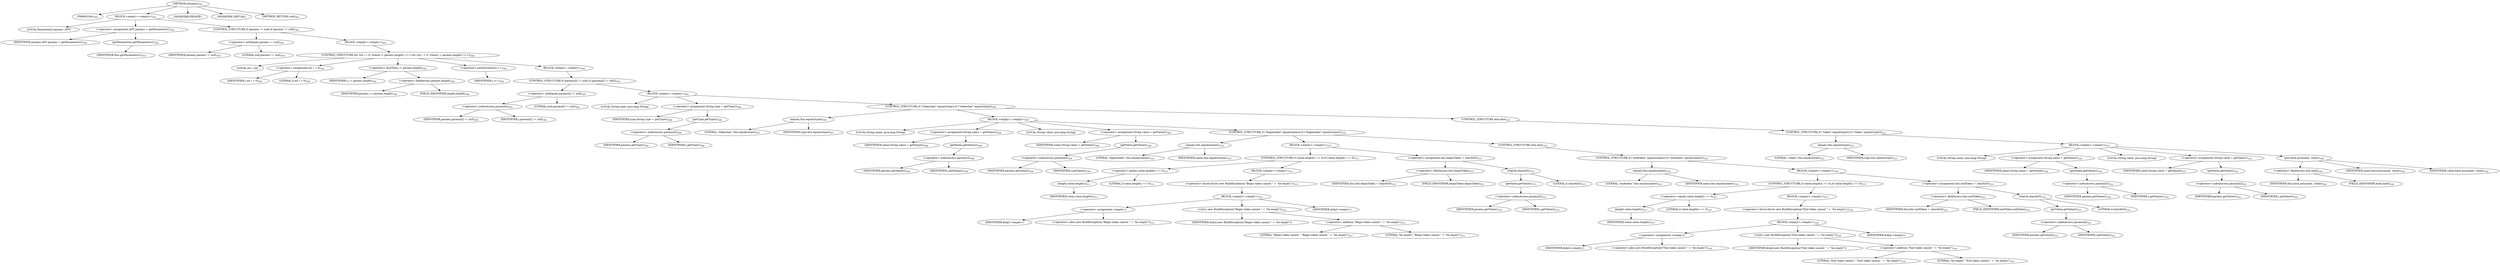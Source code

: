 digraph "initialize" {  
"572" [label = <(METHOD,initialize)<SUB>301</SUB>> ]
"29" [label = <(PARAM,this)<SUB>301</SUB>> ]
"573" [label = <(BLOCK,&lt;empty&gt;,&lt;empty&gt;)<SUB>301</SUB>> ]
"574" [label = <(LOCAL,Parameter[] params: ANY)> ]
"575" [label = <(&lt;operator&gt;.assignment,ANY params = getParameters())<SUB>302</SUB>> ]
"576" [label = <(IDENTIFIER,params,ANY params = getParameters())<SUB>302</SUB>> ]
"577" [label = <(getParameters,getParameters())<SUB>302</SUB>> ]
"28" [label = <(IDENTIFIER,this,getParameters())<SUB>302</SUB>> ]
"578" [label = <(CONTROL_STRUCTURE,if (params != null),if (params != null))<SUB>303</SUB>> ]
"579" [label = <(&lt;operator&gt;.notEquals,params != null)<SUB>303</SUB>> ]
"580" [label = <(IDENTIFIER,params,params != null)<SUB>303</SUB>> ]
"581" [label = <(LITERAL,null,params != null)<SUB>303</SUB>> ]
"582" [label = <(BLOCK,&lt;empty&gt;,&lt;empty&gt;)<SUB>303</SUB>> ]
"583" [label = <(CONTROL_STRUCTURE,for (int i = 0; Some(i &lt; params.length); i++),for (int i = 0; Some(i &lt; params.length); i++))<SUB>304</SUB>> ]
"584" [label = <(LOCAL,int i: int)> ]
"585" [label = <(&lt;operator&gt;.assignment,int i = 0)<SUB>304</SUB>> ]
"586" [label = <(IDENTIFIER,i,int i = 0)<SUB>304</SUB>> ]
"587" [label = <(LITERAL,0,int i = 0)<SUB>304</SUB>> ]
"588" [label = <(&lt;operator&gt;.lessThan,i &lt; params.length)<SUB>304</SUB>> ]
"589" [label = <(IDENTIFIER,i,i &lt; params.length)<SUB>304</SUB>> ]
"590" [label = <(&lt;operator&gt;.fieldAccess,params.length)<SUB>304</SUB>> ]
"591" [label = <(IDENTIFIER,params,i &lt; params.length)<SUB>304</SUB>> ]
"592" [label = <(FIELD_IDENTIFIER,length,length)<SUB>304</SUB>> ]
"593" [label = <(&lt;operator&gt;.postIncrement,i++)<SUB>304</SUB>> ]
"594" [label = <(IDENTIFIER,i,i++)<SUB>304</SUB>> ]
"595" [label = <(BLOCK,&lt;empty&gt;,&lt;empty&gt;)<SUB>304</SUB>> ]
"596" [label = <(CONTROL_STRUCTURE,if (params[i] != null),if (params[i] != null))<SUB>305</SUB>> ]
"597" [label = <(&lt;operator&gt;.notEquals,params[i] != null)<SUB>305</SUB>> ]
"598" [label = <(&lt;operator&gt;.indexAccess,params[i])<SUB>305</SUB>> ]
"599" [label = <(IDENTIFIER,params,params[i] != null)<SUB>305</SUB>> ]
"600" [label = <(IDENTIFIER,i,params[i] != null)<SUB>305</SUB>> ]
"601" [label = <(LITERAL,null,params[i] != null)<SUB>305</SUB>> ]
"602" [label = <(BLOCK,&lt;empty&gt;,&lt;empty&gt;)<SUB>305</SUB>> ]
"603" [label = <(LOCAL,String type: java.lang.String)> ]
"604" [label = <(&lt;operator&gt;.assignment,String type = getType())<SUB>306</SUB>> ]
"605" [label = <(IDENTIFIER,type,String type = getType())<SUB>306</SUB>> ]
"606" [label = <(getType,getType())<SUB>306</SUB>> ]
"607" [label = <(&lt;operator&gt;.indexAccess,params[i])<SUB>306</SUB>> ]
"608" [label = <(IDENTIFIER,params,getType())<SUB>306</SUB>> ]
"609" [label = <(IDENTIFIER,i,getType())<SUB>306</SUB>> ]
"610" [label = <(CONTROL_STRUCTURE,if (&quot;tokenchar&quot;.equals(type)),if (&quot;tokenchar&quot;.equals(type)))<SUB>307</SUB>> ]
"611" [label = <(equals,this.equals(type))<SUB>307</SUB>> ]
"612" [label = <(LITERAL,&quot;tokenchar&quot;,this.equals(type))<SUB>307</SUB>> ]
"613" [label = <(IDENTIFIER,type,this.equals(type))<SUB>307</SUB>> ]
"614" [label = <(BLOCK,&lt;empty&gt;,&lt;empty&gt;)<SUB>307</SUB>> ]
"615" [label = <(LOCAL,String name: java.lang.String)> ]
"616" [label = <(&lt;operator&gt;.assignment,String name = getName())<SUB>308</SUB>> ]
"617" [label = <(IDENTIFIER,name,String name = getName())<SUB>308</SUB>> ]
"618" [label = <(getName,getName())<SUB>308</SUB>> ]
"619" [label = <(&lt;operator&gt;.indexAccess,params[i])<SUB>308</SUB>> ]
"620" [label = <(IDENTIFIER,params,getName())<SUB>308</SUB>> ]
"621" [label = <(IDENTIFIER,i,getName())<SUB>308</SUB>> ]
"622" [label = <(LOCAL,String value: java.lang.String)> ]
"623" [label = <(&lt;operator&gt;.assignment,String value = getValue())<SUB>309</SUB>> ]
"624" [label = <(IDENTIFIER,value,String value = getValue())<SUB>309</SUB>> ]
"625" [label = <(getValue,getValue())<SUB>309</SUB>> ]
"626" [label = <(&lt;operator&gt;.indexAccess,params[i])<SUB>309</SUB>> ]
"627" [label = <(IDENTIFIER,params,getValue())<SUB>309</SUB>> ]
"628" [label = <(IDENTIFIER,i,getValue())<SUB>309</SUB>> ]
"629" [label = <(CONTROL_STRUCTURE,if (&quot;begintoken&quot;.equals(name)),if (&quot;begintoken&quot;.equals(name)))<SUB>310</SUB>> ]
"630" [label = <(equals,this.equals(name))<SUB>310</SUB>> ]
"631" [label = <(LITERAL,&quot;begintoken&quot;,this.equals(name))<SUB>310</SUB>> ]
"632" [label = <(IDENTIFIER,name,this.equals(name))<SUB>310</SUB>> ]
"633" [label = <(BLOCK,&lt;empty&gt;,&lt;empty&gt;)<SUB>310</SUB>> ]
"634" [label = <(CONTROL_STRUCTURE,if (value.length() == 0),if (value.length() == 0))<SUB>311</SUB>> ]
"635" [label = <(&lt;operator&gt;.equals,value.length() == 0)<SUB>311</SUB>> ]
"636" [label = <(length,value.length())<SUB>311</SUB>> ]
"637" [label = <(IDENTIFIER,value,value.length())<SUB>311</SUB>> ]
"638" [label = <(LITERAL,0,value.length() == 0)<SUB>311</SUB>> ]
"639" [label = <(BLOCK,&lt;empty&gt;,&lt;empty&gt;)<SUB>311</SUB>> ]
"640" [label = <(&lt;operator&gt;.throw,throw new BuildException(&quot;Begin token cannot &quot; + &quot;be empty&quot;);)<SUB>312</SUB>> ]
"641" [label = <(BLOCK,&lt;empty&gt;,&lt;empty&gt;)<SUB>312</SUB>> ]
"642" [label = <(&lt;operator&gt;.assignment,&lt;empty&gt;)> ]
"643" [label = <(IDENTIFIER,$obj3,&lt;empty&gt;)> ]
"644" [label = <(&lt;operator&gt;.alloc,new BuildException(&quot;Begin token cannot &quot; + &quot;be empty&quot;))<SUB>312</SUB>> ]
"645" [label = <(&lt;init&gt;,new BuildException(&quot;Begin token cannot &quot; + &quot;be empty&quot;))<SUB>312</SUB>> ]
"646" [label = <(IDENTIFIER,$obj3,new BuildException(&quot;Begin token cannot &quot; + &quot;be empty&quot;))> ]
"647" [label = <(&lt;operator&gt;.addition,&quot;Begin token cannot &quot; + &quot;be empty&quot;)<SUB>312</SUB>> ]
"648" [label = <(LITERAL,&quot;Begin token cannot &quot;,&quot;Begin token cannot &quot; + &quot;be empty&quot;)<SUB>312</SUB>> ]
"649" [label = <(LITERAL,&quot;be empty&quot;,&quot;Begin token cannot &quot; + &quot;be empty&quot;)<SUB>313</SUB>> ]
"650" [label = <(IDENTIFIER,$obj3,&lt;empty&gt;)> ]
"651" [label = <(&lt;operator&gt;.assignment,this.beginToken = charAt(0))<SUB>315</SUB>> ]
"652" [label = <(&lt;operator&gt;.fieldAccess,this.beginToken)<SUB>315</SUB>> ]
"653" [label = <(IDENTIFIER,this,this.beginToken = charAt(0))<SUB>315</SUB>> ]
"654" [label = <(FIELD_IDENTIFIER,beginToken,beginToken)<SUB>315</SUB>> ]
"655" [label = <(charAt,charAt(0))<SUB>315</SUB>> ]
"656" [label = <(getValue,getValue())<SUB>315</SUB>> ]
"657" [label = <(&lt;operator&gt;.indexAccess,params[i])<SUB>315</SUB>> ]
"658" [label = <(IDENTIFIER,params,getValue())<SUB>315</SUB>> ]
"659" [label = <(IDENTIFIER,i,getValue())<SUB>315</SUB>> ]
"660" [label = <(LITERAL,0,charAt(0))<SUB>315</SUB>> ]
"661" [label = <(CONTROL_STRUCTURE,else,else)<SUB>316</SUB>> ]
"662" [label = <(CONTROL_STRUCTURE,if (&quot;endtoken&quot;.equals(name)),if (&quot;endtoken&quot;.equals(name)))<SUB>316</SUB>> ]
"663" [label = <(equals,this.equals(name))<SUB>316</SUB>> ]
"664" [label = <(LITERAL,&quot;endtoken&quot;,this.equals(name))<SUB>316</SUB>> ]
"665" [label = <(IDENTIFIER,name,this.equals(name))<SUB>316</SUB>> ]
"666" [label = <(BLOCK,&lt;empty&gt;,&lt;empty&gt;)<SUB>316</SUB>> ]
"667" [label = <(CONTROL_STRUCTURE,if (value.length() == 0),if (value.length() == 0))<SUB>317</SUB>> ]
"668" [label = <(&lt;operator&gt;.equals,value.length() == 0)<SUB>317</SUB>> ]
"669" [label = <(length,value.length())<SUB>317</SUB>> ]
"670" [label = <(IDENTIFIER,value,value.length())<SUB>317</SUB>> ]
"671" [label = <(LITERAL,0,value.length() == 0)<SUB>317</SUB>> ]
"672" [label = <(BLOCK,&lt;empty&gt;,&lt;empty&gt;)<SUB>317</SUB>> ]
"673" [label = <(&lt;operator&gt;.throw,throw new BuildException(&quot;End token cannot &quot; + &quot;be empty&quot;);)<SUB>318</SUB>> ]
"674" [label = <(BLOCK,&lt;empty&gt;,&lt;empty&gt;)<SUB>318</SUB>> ]
"675" [label = <(&lt;operator&gt;.assignment,&lt;empty&gt;)> ]
"676" [label = <(IDENTIFIER,$obj4,&lt;empty&gt;)> ]
"677" [label = <(&lt;operator&gt;.alloc,new BuildException(&quot;End token cannot &quot; + &quot;be empty&quot;))<SUB>318</SUB>> ]
"678" [label = <(&lt;init&gt;,new BuildException(&quot;End token cannot &quot; + &quot;be empty&quot;))<SUB>318</SUB>> ]
"679" [label = <(IDENTIFIER,$obj4,new BuildException(&quot;End token cannot &quot; + &quot;be empty&quot;))> ]
"680" [label = <(&lt;operator&gt;.addition,&quot;End token cannot &quot; + &quot;be empty&quot;)<SUB>318</SUB>> ]
"681" [label = <(LITERAL,&quot;End token cannot &quot;,&quot;End token cannot &quot; + &quot;be empty&quot;)<SUB>318</SUB>> ]
"682" [label = <(LITERAL,&quot;be empty&quot;,&quot;End token cannot &quot; + &quot;be empty&quot;)<SUB>319</SUB>> ]
"683" [label = <(IDENTIFIER,$obj4,&lt;empty&gt;)> ]
"684" [label = <(&lt;operator&gt;.assignment,this.endToken = charAt(0))<SUB>321</SUB>> ]
"685" [label = <(&lt;operator&gt;.fieldAccess,this.endToken)<SUB>321</SUB>> ]
"686" [label = <(IDENTIFIER,this,this.endToken = charAt(0))<SUB>321</SUB>> ]
"687" [label = <(FIELD_IDENTIFIER,endToken,endToken)<SUB>321</SUB>> ]
"688" [label = <(charAt,charAt(0))<SUB>321</SUB>> ]
"689" [label = <(getValue,getValue())<SUB>321</SUB>> ]
"690" [label = <(&lt;operator&gt;.indexAccess,params[i])<SUB>321</SUB>> ]
"691" [label = <(IDENTIFIER,params,getValue())<SUB>321</SUB>> ]
"692" [label = <(IDENTIFIER,i,getValue())<SUB>321</SUB>> ]
"693" [label = <(LITERAL,0,charAt(0))<SUB>321</SUB>> ]
"694" [label = <(CONTROL_STRUCTURE,else,else)<SUB>323</SUB>> ]
"695" [label = <(CONTROL_STRUCTURE,if (&quot;token&quot;.equals(type)),if (&quot;token&quot;.equals(type)))<SUB>323</SUB>> ]
"696" [label = <(equals,this.equals(type))<SUB>323</SUB>> ]
"697" [label = <(LITERAL,&quot;token&quot;,this.equals(type))<SUB>323</SUB>> ]
"698" [label = <(IDENTIFIER,type,this.equals(type))<SUB>323</SUB>> ]
"699" [label = <(BLOCK,&lt;empty&gt;,&lt;empty&gt;)<SUB>323</SUB>> ]
"700" [label = <(LOCAL,String name: java.lang.String)> ]
"701" [label = <(&lt;operator&gt;.assignment,String name = getName())<SUB>324</SUB>> ]
"702" [label = <(IDENTIFIER,name,String name = getName())<SUB>324</SUB>> ]
"703" [label = <(getName,getName())<SUB>324</SUB>> ]
"704" [label = <(&lt;operator&gt;.indexAccess,params[i])<SUB>324</SUB>> ]
"705" [label = <(IDENTIFIER,params,getName())<SUB>324</SUB>> ]
"706" [label = <(IDENTIFIER,i,getName())<SUB>324</SUB>> ]
"707" [label = <(LOCAL,String value: java.lang.String)> ]
"708" [label = <(&lt;operator&gt;.assignment,String value = getValue())<SUB>325</SUB>> ]
"709" [label = <(IDENTIFIER,value,String value = getValue())<SUB>325</SUB>> ]
"710" [label = <(getValue,getValue())<SUB>325</SUB>> ]
"711" [label = <(&lt;operator&gt;.indexAccess,params[i])<SUB>325</SUB>> ]
"712" [label = <(IDENTIFIER,params,getValue())<SUB>325</SUB>> ]
"713" [label = <(IDENTIFIER,i,getValue())<SUB>325</SUB>> ]
"714" [label = <(put,hash.put(name, value))<SUB>326</SUB>> ]
"715" [label = <(&lt;operator&gt;.fieldAccess,this.hash)<SUB>326</SUB>> ]
"716" [label = <(IDENTIFIER,this,hash.put(name, value))<SUB>326</SUB>> ]
"717" [label = <(FIELD_IDENTIFIER,hash,hash)<SUB>326</SUB>> ]
"718" [label = <(IDENTIFIER,name,hash.put(name, value))<SUB>326</SUB>> ]
"719" [label = <(IDENTIFIER,value,hash.put(name, value))<SUB>326</SUB>> ]
"720" [label = <(MODIFIER,PRIVATE)> ]
"721" [label = <(MODIFIER,VIRTUAL)> ]
"722" [label = <(METHOD_RETURN,void)<SUB>301</SUB>> ]
  "572" -> "29" 
  "572" -> "573" 
  "572" -> "720" 
  "572" -> "721" 
  "572" -> "722" 
  "573" -> "574" 
  "573" -> "575" 
  "573" -> "578" 
  "575" -> "576" 
  "575" -> "577" 
  "577" -> "28" 
  "578" -> "579" 
  "578" -> "582" 
  "579" -> "580" 
  "579" -> "581" 
  "582" -> "583" 
  "583" -> "584" 
  "583" -> "585" 
  "583" -> "588" 
  "583" -> "593" 
  "583" -> "595" 
  "585" -> "586" 
  "585" -> "587" 
  "588" -> "589" 
  "588" -> "590" 
  "590" -> "591" 
  "590" -> "592" 
  "593" -> "594" 
  "595" -> "596" 
  "596" -> "597" 
  "596" -> "602" 
  "597" -> "598" 
  "597" -> "601" 
  "598" -> "599" 
  "598" -> "600" 
  "602" -> "603" 
  "602" -> "604" 
  "602" -> "610" 
  "604" -> "605" 
  "604" -> "606" 
  "606" -> "607" 
  "607" -> "608" 
  "607" -> "609" 
  "610" -> "611" 
  "610" -> "614" 
  "610" -> "694" 
  "611" -> "612" 
  "611" -> "613" 
  "614" -> "615" 
  "614" -> "616" 
  "614" -> "622" 
  "614" -> "623" 
  "614" -> "629" 
  "616" -> "617" 
  "616" -> "618" 
  "618" -> "619" 
  "619" -> "620" 
  "619" -> "621" 
  "623" -> "624" 
  "623" -> "625" 
  "625" -> "626" 
  "626" -> "627" 
  "626" -> "628" 
  "629" -> "630" 
  "629" -> "633" 
  "629" -> "661" 
  "630" -> "631" 
  "630" -> "632" 
  "633" -> "634" 
  "633" -> "651" 
  "634" -> "635" 
  "634" -> "639" 
  "635" -> "636" 
  "635" -> "638" 
  "636" -> "637" 
  "639" -> "640" 
  "640" -> "641" 
  "641" -> "642" 
  "641" -> "645" 
  "641" -> "650" 
  "642" -> "643" 
  "642" -> "644" 
  "645" -> "646" 
  "645" -> "647" 
  "647" -> "648" 
  "647" -> "649" 
  "651" -> "652" 
  "651" -> "655" 
  "652" -> "653" 
  "652" -> "654" 
  "655" -> "656" 
  "655" -> "660" 
  "656" -> "657" 
  "657" -> "658" 
  "657" -> "659" 
  "661" -> "662" 
  "662" -> "663" 
  "662" -> "666" 
  "663" -> "664" 
  "663" -> "665" 
  "666" -> "667" 
  "666" -> "684" 
  "667" -> "668" 
  "667" -> "672" 
  "668" -> "669" 
  "668" -> "671" 
  "669" -> "670" 
  "672" -> "673" 
  "673" -> "674" 
  "674" -> "675" 
  "674" -> "678" 
  "674" -> "683" 
  "675" -> "676" 
  "675" -> "677" 
  "678" -> "679" 
  "678" -> "680" 
  "680" -> "681" 
  "680" -> "682" 
  "684" -> "685" 
  "684" -> "688" 
  "685" -> "686" 
  "685" -> "687" 
  "688" -> "689" 
  "688" -> "693" 
  "689" -> "690" 
  "690" -> "691" 
  "690" -> "692" 
  "694" -> "695" 
  "695" -> "696" 
  "695" -> "699" 
  "696" -> "697" 
  "696" -> "698" 
  "699" -> "700" 
  "699" -> "701" 
  "699" -> "707" 
  "699" -> "708" 
  "699" -> "714" 
  "701" -> "702" 
  "701" -> "703" 
  "703" -> "704" 
  "704" -> "705" 
  "704" -> "706" 
  "708" -> "709" 
  "708" -> "710" 
  "710" -> "711" 
  "711" -> "712" 
  "711" -> "713" 
  "714" -> "715" 
  "714" -> "718" 
  "714" -> "719" 
  "715" -> "716" 
  "715" -> "717" 
}
